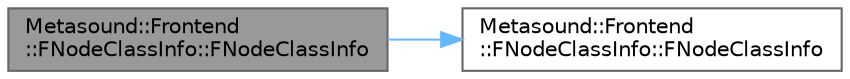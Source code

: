 digraph "Metasound::Frontend::FNodeClassInfo::FNodeClassInfo"
{
 // INTERACTIVE_SVG=YES
 // LATEX_PDF_SIZE
  bgcolor="transparent";
  edge [fontname=Helvetica,fontsize=10,labelfontname=Helvetica,labelfontsize=10];
  node [fontname=Helvetica,fontsize=10,shape=box,height=0.2,width=0.4];
  rankdir="LR";
  Node1 [id="Node000001",label="Metasound::Frontend\l::FNodeClassInfo::FNodeClassInfo",height=0.2,width=0.4,color="gray40", fillcolor="grey60", style="filled", fontcolor="black",tooltip=" "];
  Node1 -> Node2 [id="edge1_Node000001_Node000002",color="steelblue1",style="solid",tooltip=" "];
  Node2 [id="Node000002",label="Metasound::Frontend\l::FNodeClassInfo::FNodeClassInfo",height=0.2,width=0.4,color="grey40", fillcolor="white", style="filled",URL="$dd/d97/structMetasound_1_1Frontend_1_1FNodeClassInfo.html#acb8bb2716ef42197c18a5abfd7faf9fa",tooltip=" "];
}
